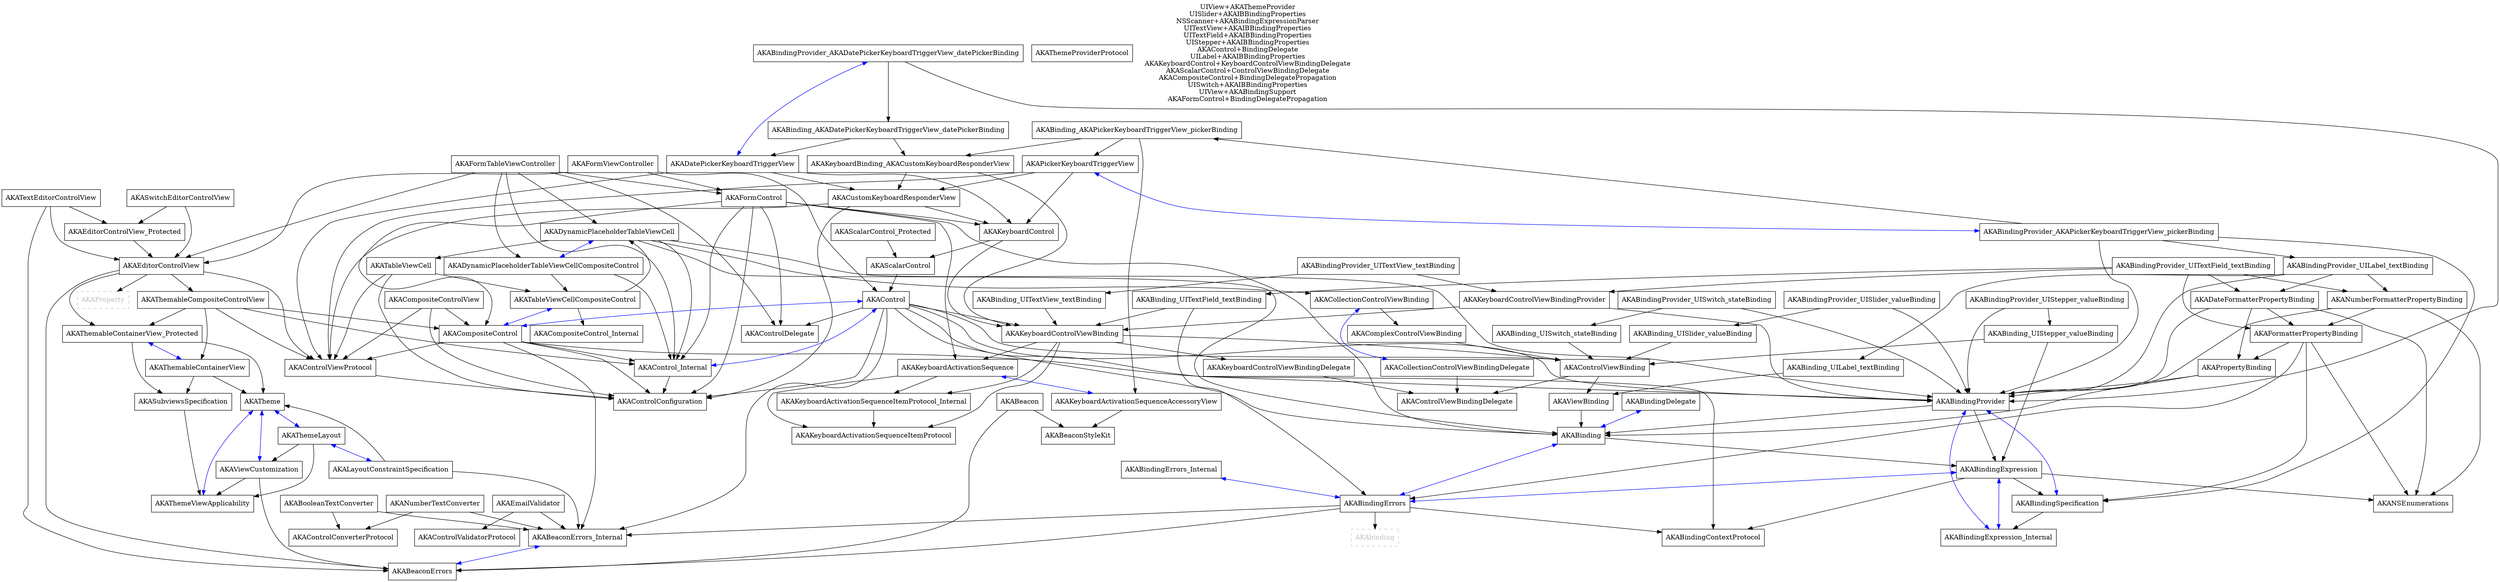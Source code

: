 digraph G {
	node [shape=box];
	"AKAEditorControlView_Protected" -> "AKAEditorControlView";
	"AKAControlConfiguration" -> {};
	"AKAFormControl" -> "AKACompositeControl";
	"AKAFormControl" -> "AKAControl_Internal";
	"AKAFormControl" -> "AKAControlDelegate";
	"AKAFormControl" -> "AKAKeyboardControl";
	"AKAFormControl" -> "AKAKeyboardActivationSequence";
	"AKAFormControl" -> "AKAControlConfiguration";
	"AKAFormControl" -> "AKABinding";
	"AKAComplexControlViewBinding" -> "AKAControlViewBinding";
	"AKABinding" -> "AKABindingExpression";
	"AKABindingSpecification" -> "AKABindingExpression_Internal";
	"AKAKeyboardActivationSequenceItemProtocol_Internal" -> "AKAKeyboardActivationSequenceItemProtocol";
	"AKAPropertyBinding" -> "AKABindingProvider";
	"AKAPropertyBinding" -> "AKABinding";
	"AKABooleanTextConverter" -> "AKABeaconErrors_Internal";
	"AKABooleanTextConverter" -> "AKAControlConverterProtocol";
	"AKAKeyboardActivationSequence" -> "AKAKeyboardActivationSequenceItemProtocol";
	"AKAKeyboardActivationSequence" -> "AKAKeyboardActivationSequenceItemProtocol_Internal";
	"AKABindingContextProtocol" -> {};
	"AKADateFormatterPropertyBinding" -> "AKABindingProvider";
	"AKADateFormatterPropertyBinding" -> "AKAFormatterPropertyBinding";
	"AKADateFormatterPropertyBinding" -> "AKAPropertyBinding";
	"AKADateFormatterPropertyBinding" -> "AKANSEnumerations";
	"AKACompositeControl_Internal" -> {};
	"AKAFormatterPropertyBinding" -> "AKABindingErrors";
	"AKAFormatterPropertyBinding" -> "AKABindingSpecification";
	"AKAFormatterPropertyBinding" -> "AKANSEnumerations";
	"AKAFormatterPropertyBinding" -> "AKAPropertyBinding";
	"AKATextEditorControlView" -> "AKABeaconErrors";
	"AKATextEditorControlView" -> "AKAEditorControlView";
	"AKATextEditorControlView" -> "AKAEditorControlView_Protected";
	"AKABinding_UILabel_textBinding" -> "AKAViewBinding";
	"AKAThemableContainerView_Protected" -> "AKASubviewsSpecification";
	"AKAThemableContainerView_Protected" -> "AKATheme";
	"AKATableViewCellCompositeControl" -> "AKACompositeControl_Internal";
	"AKATableViewCellCompositeControl" -> "AKADynamicPlaceholderTableViewCell";
	"AKAControlValidatorProtocol" -> {};
	"AKABeaconStyleKit" -> {};
	"AKABindingProvider_AKADatePickerKeyboardTriggerView_datePickerBinding" -> "AKABindingProvider";
	"AKABindingProvider_AKADatePickerKeyboardTriggerView_datePickerBinding" -> "AKABinding_AKADatePickerKeyboardTriggerView_datePickerBinding";
	"AKABinding_AKADatePickerKeyboardTriggerView_datePickerBinding" -> "AKADatePickerKeyboardTriggerView";
	"AKABinding_AKADatePickerKeyboardTriggerView_datePickerBinding" -> "AKAKeyboardBinding_AKACustomKeyboardResponderView";
	"AKABindingProvider_UITextView_textBinding" -> "AKABinding_UITextView_textBinding";
	"AKABindingProvider_UITextView_textBinding" -> "AKAKeyboardControlViewBindingProvider";
	"AKAKeyboardControlViewBindingDelegate" -> "AKAControlViewBindingDelegate";
	"AKABinding_AKAPickerKeyboardTriggerView_pickerBinding" -> "AKAKeyboardActivationSequenceAccessoryView";
	"AKABinding_AKAPickerKeyboardTriggerView_pickerBinding" -> "AKAPickerKeyboardTriggerView";
	"AKABinding_AKAPickerKeyboardTriggerView_pickerBinding" -> "AKAKeyboardBinding_AKACustomKeyboardResponderView";
	"AKABinding_UIStepper_valueBinding" -> "AKAControlViewBinding";
	"AKABinding_UIStepper_valueBinding" -> "AKABindingExpression";
	"AKABinding_UITextField_textBinding" -> "AKAKeyboardControlViewBinding";
	"AKABinding_UITextField_textBinding" -> "AKABindingErrors";
	"AKACollectionControlViewBinding" -> "AKAComplexControlViewBinding";
	"AKAFormViewController" -> "AKAFormControl";
	"AKAFormViewController" -> "AKAControl";
	"AKAFormViewController" -> "AKAEditorControlView";
	"AKADynamicPlaceholderTableViewCell" -> "AKACollectionControlViewBinding";
	"AKADynamicPlaceholderTableViewCell" -> "AKATableViewCell";
	"AKADynamicPlaceholderTableViewCell" -> "AKABinding";
	"AKADynamicPlaceholderTableViewCell" -> "AKAControl_Internal";
	"AKADynamicPlaceholderTableViewCell" -> "AKABindingProvider";
	"AKAThemableContainerView" -> "AKATheme";
	"AKAThemableContainerView" -> "AKASubviewsSpecification";
	"AKAControlViewProtocol" -> "AKAControlConfiguration";
	"AKAEmailValidator" -> "AKABeaconErrors_Internal";
	"AKAEmailValidator" -> "AKAControlValidatorProtocol";
	"AKAKeyboardControlViewBindingProvider" -> "AKAKeyboardControlViewBinding";
	"AKAKeyboardControlViewBindingProvider" -> "AKABindingProvider";
	"AKABindingProvider_UISwitch_stateBinding" -> "AKABindingProvider";
	"AKABindingProvider_UISwitch_stateBinding" -> "AKABinding_UISwitch_stateBinding";
	"AKAKeyboardActivationSequenceAccessoryView" -> "AKABeaconStyleKit";
	"AKALayoutConstraintSpecification" -> "AKATheme";
	"AKALayoutConstraintSpecification" -> "AKABeaconErrors_Internal";
	"AKAControlConverterProtocol" -> {};
	"AKACustomKeyboardResponderView" -> "AKAControlViewProtocol";
	"AKACustomKeyboardResponderView" -> "AKAControlConfiguration";
	"AKACustomKeyboardResponderView" -> "AKAKeyboardControl";
	"AKABinding_UITextView_textBinding" -> "AKAKeyboardControlViewBinding";
	"AKAControl" -> "AKAControlDelegate";
	"AKAControl" -> "AKAKeyboardControlViewBinding";
	"AKAControl" -> "AKAControlViewBinding";
	"AKAControl" -> "AKABeaconErrors_Internal";
	"AKAControl" -> "AKAControlConfiguration";
	"AKAControl" -> "AKABinding";
	"AKAControl" -> "AKABindingContextProtocol";
	"AKAControl" -> "AKABindingProvider";
	"AKAThemableCompositeControlView" -> "AKAControlViewProtocol";
	"AKAThemableCompositeControlView" -> "AKACompositeControl";
	"AKAThemableCompositeControlView" -> "AKAThemableContainerView_Protected";
	"AKAThemableCompositeControlView" -> "AKAControl_Internal";
	"AKAThemableCompositeControlView" -> "AKAThemableContainerView";
	"AKAThemeLayout" -> "AKAThemeViewApplicability";
	"AKAThemeLayout" -> "AKAViewCustomization";
	"AKACompositeControlView" -> "AKAControlViewProtocol";
	"AKACompositeControlView" -> "AKACompositeControl";
	"AKACompositeControlView" -> "AKAControlConfiguration";
	"AKAPickerKeyboardTriggerView" -> "AKAControlViewProtocol";
	"AKAPickerKeyboardTriggerView" -> "AKACustomKeyboardResponderView";
	"AKAPickerKeyboardTriggerView" -> "AKAKeyboardControl";
	"AKABeacon" -> "AKABeaconErrors";
	"AKABeacon" -> "AKABeaconStyleKit";
	"AKAKeyboardControl" -> "AKAScalarControl";
	"AKAKeyboardControl" -> "AKAKeyboardControlViewBinding";
	"AKABindingExpression" -> "AKABindingSpecification";
	"AKABindingExpression" -> "AKABindingContextProtocol";
	"AKABindingExpression" -> "AKANSEnumerations";
	"AKANSEnumerations" -> {};
	"AKAViewCustomization" -> "AKAThemeViewApplicability";
	"AKAViewCustomization" -> "AKABeaconErrors";
	"AKABindingProvider_UIStepper_valueBinding" -> "AKABinding_UIStepper_valueBinding";
	"AKABindingProvider_UIStepper_valueBinding" -> "AKABindingProvider";
	"AKAScalarControl" -> "AKAControl";
	"AKABinding_UISwitch_stateBinding" -> "AKAControlViewBinding";
	"AKACollectionControlViewBindingDelegate" -> "AKAControlViewBindingDelegate";
	"AKAControlViewBinding" -> "AKAControlViewBindingDelegate";
	"AKAControlViewBinding" -> "AKAViewBinding";
	"AKABindingProvider_UISlider_valueBinding" -> "AKABindingProvider";
	"AKABindingProvider_UISlider_valueBinding" -> "AKABinding_UISlider_valueBinding";
	"AKANumberTextConverter" -> "AKABeaconErrors_Internal";
	"AKANumberTextConverter" -> "AKAControlConverterProtocol";
	"AKABindingProvider_UITextField_textBinding" -> "AKADateFormatterPropertyBinding";
	"AKABindingProvider_UITextField_textBinding" -> "AKABinding_UITextField_textBinding";
	"AKABindingProvider_UITextField_textBinding" -> "AKAFormatterPropertyBinding";
	"AKABindingProvider_UITextField_textBinding" -> "AKANumberFormatterPropertyBinding";
	"AKABindingProvider_UITextField_textBinding" -> "AKAKeyboardControlViewBindingProvider";
	"AKAThemeProviderProtocol" -> {};
	"AKACompositeControl" -> "AKAControlViewProtocol";
	"AKACompositeControl" -> "AKAControl_Internal";
	"AKACompositeControl" -> "AKABeaconErrors_Internal";
	"AKACompositeControl" -> "AKAControlConfiguration";
	"AKACompositeControl" -> "AKABindingProvider";
	"AKABinding_UISlider_valueBinding" -> "AKAControlViewBinding";
	"AKABindingErrors" -> "AKABeaconErrors";
	"AKABindingErrors" -> "AKABeaconErrors_Internal";
	"AKABindingErrors" -> "AKAbinding";
	"AKABindingErrors" -> "AKABindingContextProtocol";
	"AKABindingProvider" -> "AKABinding";
	"AKABindingProvider" -> "AKABindingExpression";
	"AKAEditorControlView" -> "AKAControlViewProtocol";
	"AKAEditorControlView" -> "AKABeaconErrors";
	"AKAEditorControlView" -> "AKAThemableContainerView_Protected";
	"AKAEditorControlView" -> "AKAProperty";
	"AKAEditorControlView" -> "AKAThemableCompositeControlView";
	"AKAControl_Internal" -> "AKAControlConfiguration";
	"AKAControlViewBindingDelegate" -> {};
	"AKAControlDelegate" -> {};
	"AKATableViewCell" -> "AKATableViewCellCompositeControl";
	"AKATableViewCell" -> "AKAControlViewProtocol";
	"AKATableViewCell" -> "AKAControlConfiguration";
	"AKAKeyboardBinding_AKACustomKeyboardResponderView" -> "AKAKeyboardControlViewBinding";
	"AKAKeyboardBinding_AKACustomKeyboardResponderView" -> "AKACustomKeyboardResponderView";
	"AKADynamicPlaceholderTableViewCellCompositeControl" -> "AKATableViewCellCompositeControl";
	"AKADynamicPlaceholderTableViewCellCompositeControl" -> "AKAControl_Internal";
	"AKABindingProvider_AKAPickerKeyboardTriggerView_pickerBinding" -> "AKABinding_AKAPickerKeyboardTriggerView_pickerBinding";
	"AKABindingProvider_AKAPickerKeyboardTriggerView_pickerBinding" -> "AKABindingSpecification";
	"AKABindingProvider_AKAPickerKeyboardTriggerView_pickerBinding" -> "AKABindingProvider_UILabel_textBinding";
	"AKABindingProvider_AKAPickerKeyboardTriggerView_pickerBinding" -> "AKABindingProvider";
	"AKAViewBinding" -> "AKABinding";
	"AKAKeyboardControlViewBinding" -> "AKAKeyboardActivationSequenceItemProtocol";
	"AKAKeyboardControlViewBinding" -> "AKAKeyboardActivationSequenceItemProtocol_Internal";
	"AKAKeyboardControlViewBinding" -> "AKAControlViewBinding";
	"AKAKeyboardControlViewBinding" -> "AKAKeyboardActivationSequence";
	"AKAKeyboardControlViewBinding" -> "AKAKeyboardControlViewBindingDelegate";
	"AKADatePickerKeyboardTriggerView" -> "AKAControlViewProtocol";
	"AKADatePickerKeyboardTriggerView" -> "AKACustomKeyboardResponderView";
	"AKADatePickerKeyboardTriggerView" -> "AKAKeyboardControl";
	"AKASubviewsSpecification" -> "AKAThemeViewApplicability";
	"AKAScalarControl_Protected" -> "AKAScalarControl";
	"AKASwitchEditorControlView" -> "AKAEditorControlView";
	"AKASwitchEditorControlView" -> "AKAEditorControlView_Protected";
	"AKAKeyboardActivationSequenceItemProtocol" -> {};
	"AKABindingProvider_UILabel_textBinding" -> "AKABindingProvider";
	"AKABindingProvider_UILabel_textBinding" -> "AKADateFormatterPropertyBinding";
	"AKABindingProvider_UILabel_textBinding" -> "AKANumberFormatterPropertyBinding";
	"AKABindingProvider_UILabel_textBinding" -> "AKABinding_UILabel_textBinding";
	"AKAFormTableViewController" -> "AKAEditorControlView";
	"AKAFormTableViewController" -> "AKAControl_Internal";
	"AKAFormTableViewController" -> "AKAFormControl";
	"AKAFormTableViewController" -> "AKADynamicPlaceholderTableViewCell";
	"AKAFormTableViewController" -> "AKAControlDelegate";
	"AKAFormTableViewController" -> "AKADynamicPlaceholderTableViewCellCompositeControl";
	"AKANumberFormatterPropertyBinding" -> "AKABindingProvider";
	"AKANumberFormatterPropertyBinding" -> "AKAFormatterPropertyBinding";
	"AKANumberFormatterPropertyBinding" -> "AKANSEnumerations";
	
	
	edge [color=blue, dir=both];
	"AKATheme" -> "AKAViewCustomization";
	"AKACollectionControlViewBinding" -> "AKACollectionControlViewBindingDelegate";
	"AKAControl" -> "AKACompositeControl";
	"AKABindingSpecification" -> "AKABindingProvider";
	"AKABindingDelegate" -> "AKABinding";
	"AKABeaconErrors_Internal" -> "AKABeaconErrors";
	"AKAKeyboardActivationSequence" -> "AKAKeyboardActivationSequenceAccessoryView";
	"AKAPickerKeyboardTriggerView" -> "AKABindingProvider_AKAPickerKeyboardTriggerView_pickerBinding";
	"AKAControl" -> "AKAControl_Internal";
	"AKABinding" -> "AKABindingErrors";
	"AKADynamicPlaceholderTableViewCell" -> "AKADynamicPlaceholderTableViewCellCompositeControl";
	"AKABindingErrors_Internal" -> "AKABindingErrors";
	"AKATheme" -> "AKAThemeViewApplicability";
	"AKABindingExpression_Internal" -> "AKABindingProvider";
	"AKABindingExpression_Internal" -> "AKABindingExpression";
	"AKABindingExpression" -> "AKABindingErrors";
	"AKAThemeLayout" -> "AKALayoutConstraintSpecification";
	"AKABindingProvider_AKADatePickerKeyboardTriggerView_datePickerBinding" -> "AKADatePickerKeyboardTriggerView";
	"AKAThemableContainerView_Protected" -> "AKAThemableContainerView";
	"AKATableViewCellCompositeControl" -> "AKACompositeControl";
	"AKATheme" -> "AKAThemeLayout";
	"AKAProperty" [color=gray, style=dashed, fontcolor=gray]
	"AKAbinding" [color=gray, style=dashed, fontcolor=gray]
	
	edge [color=black];
	node [shape=plaintext];
	"Categories" [label="UIView+AKAThemeProvider\nUISlider+AKAIBBindingProperties\nNSScanner+AKABindingExpressionParser\nUITextView+AKAIBBindingProperties\nUITextField+AKAIBBindingProperties\nUIStepper+AKAIBBindingProperties\nAKAControl+BindingDelegate\nUILabel+AKAIBBindingProperties\nAKAKeyboardControl+KeyboardControlViewBindingDelegate\nAKAScalarControl+ControlViewBindingDelegate\nAKACompositeControl+BindingDelegatePropagation\nUISwitch+AKAIBBindingProperties\nUIView+AKABindingSupport\nAKAFormControl+BindingDelegatePropagation"];
}

